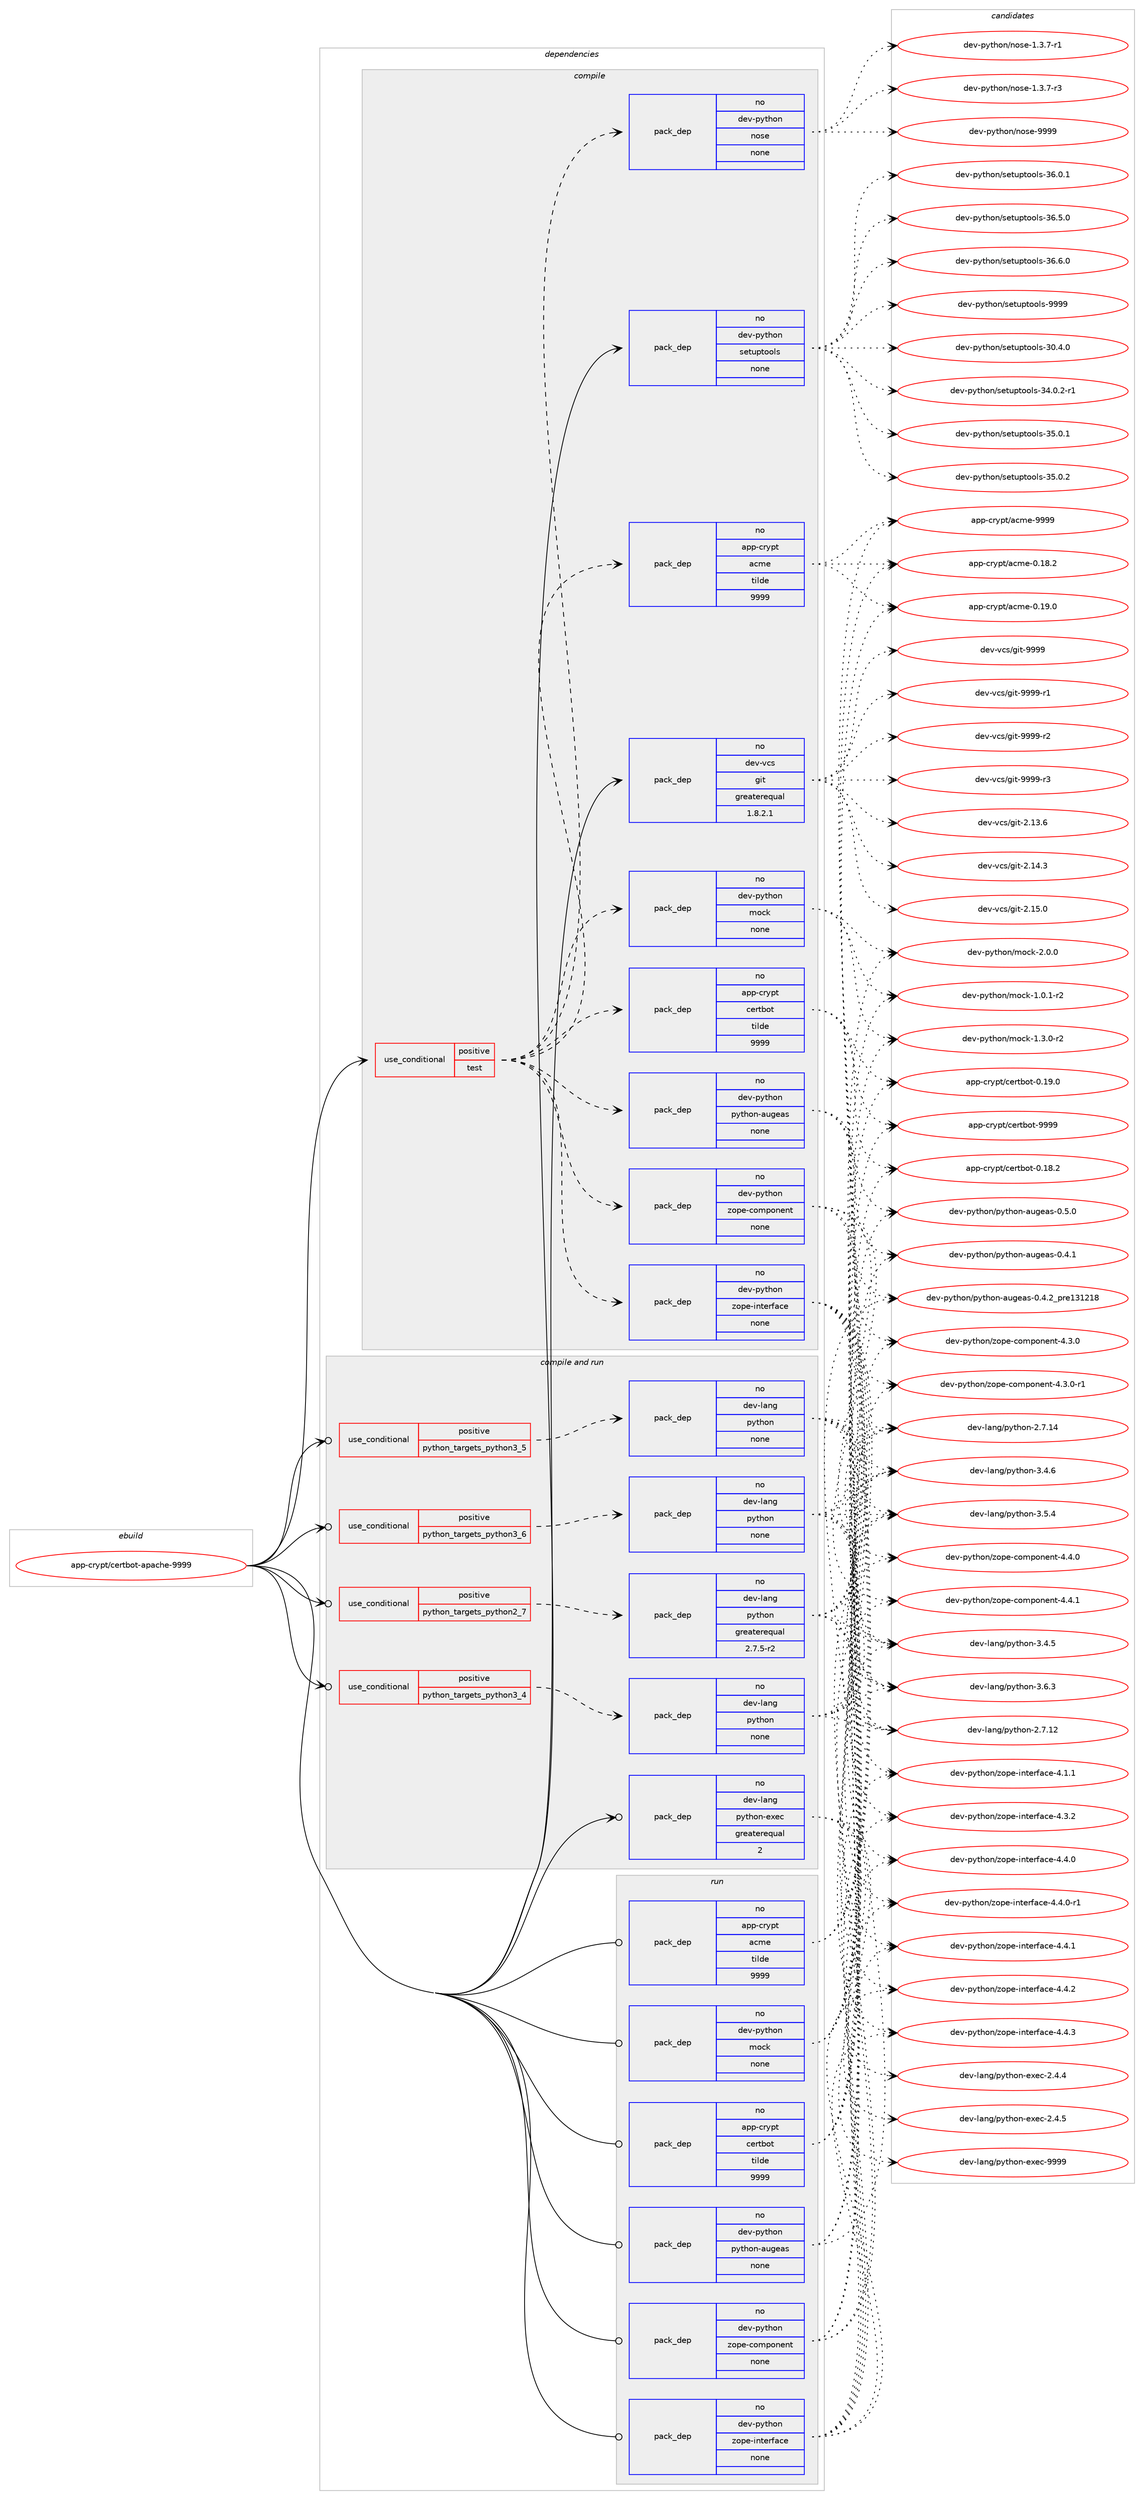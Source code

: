 digraph prolog {

# *************
# Graph options
# *************

newrank=true;
concentrate=true;
compound=true;
graph [rankdir=LR,fontname=Helvetica,fontsize=10,ranksep=1.5];#, ranksep=2.5, nodesep=0.2];
edge  [arrowhead=vee];
node  [fontname=Helvetica,fontsize=10];

# **********
# The ebuild
# **********

subgraph cluster_leftcol {
color=gray;
rank=same;
label=<<i>ebuild</i>>;
id [label="app-crypt/certbot-apache-9999", color=red, width=4, href="../app-crypt/certbot-apache-9999.svg"];
}

# ****************
# The dependencies
# ****************

subgraph cluster_midcol {
color=gray;
label=<<i>dependencies</i>>;
subgraph cluster_compile {
fillcolor="#eeeeee";
style=filled;
label=<<i>compile</i>>;
subgraph cond3264 {
dependency12296 [label=<<TABLE BORDER="0" CELLBORDER="1" CELLSPACING="0" CELLPADDING="4"><TR><TD ROWSPAN="3" CELLPADDING="10">use_conditional</TD></TR><TR><TD>positive</TD></TR><TR><TD>test</TD></TR></TABLE>>, shape=none, color=red];
subgraph pack8808 {
dependency12297 [label=<<TABLE BORDER="0" CELLBORDER="1" CELLSPACING="0" CELLPADDING="4" WIDTH="220"><TR><TD ROWSPAN="6" CELLPADDING="30">pack_dep</TD></TR><TR><TD WIDTH="110">no</TD></TR><TR><TD>app-crypt</TD></TR><TR><TD>certbot</TD></TR><TR><TD>tilde</TD></TR><TR><TD>9999</TD></TR></TABLE>>, shape=none, color=blue];
}
dependency12296:e -> dependency12297:w [weight=20,style="dashed",arrowhead="vee"];
subgraph pack8809 {
dependency12298 [label=<<TABLE BORDER="0" CELLBORDER="1" CELLSPACING="0" CELLPADDING="4" WIDTH="220"><TR><TD ROWSPAN="6" CELLPADDING="30">pack_dep</TD></TR><TR><TD WIDTH="110">no</TD></TR><TR><TD>app-crypt</TD></TR><TR><TD>acme</TD></TR><TR><TD>tilde</TD></TR><TR><TD>9999</TD></TR></TABLE>>, shape=none, color=blue];
}
dependency12296:e -> dependency12298:w [weight=20,style="dashed",arrowhead="vee"];
subgraph pack8810 {
dependency12299 [label=<<TABLE BORDER="0" CELLBORDER="1" CELLSPACING="0" CELLPADDING="4" WIDTH="220"><TR><TD ROWSPAN="6" CELLPADDING="30">pack_dep</TD></TR><TR><TD WIDTH="110">no</TD></TR><TR><TD>dev-python</TD></TR><TR><TD>mock</TD></TR><TR><TD>none</TD></TR><TR><TD></TD></TR></TABLE>>, shape=none, color=blue];
}
dependency12296:e -> dependency12299:w [weight=20,style="dashed",arrowhead="vee"];
subgraph pack8811 {
dependency12300 [label=<<TABLE BORDER="0" CELLBORDER="1" CELLSPACING="0" CELLPADDING="4" WIDTH="220"><TR><TD ROWSPAN="6" CELLPADDING="30">pack_dep</TD></TR><TR><TD WIDTH="110">no</TD></TR><TR><TD>dev-python</TD></TR><TR><TD>python-augeas</TD></TR><TR><TD>none</TD></TR><TR><TD></TD></TR></TABLE>>, shape=none, color=blue];
}
dependency12296:e -> dependency12300:w [weight=20,style="dashed",arrowhead="vee"];
subgraph pack8812 {
dependency12301 [label=<<TABLE BORDER="0" CELLBORDER="1" CELLSPACING="0" CELLPADDING="4" WIDTH="220"><TR><TD ROWSPAN="6" CELLPADDING="30">pack_dep</TD></TR><TR><TD WIDTH="110">no</TD></TR><TR><TD>dev-python</TD></TR><TR><TD>zope-component</TD></TR><TR><TD>none</TD></TR><TR><TD></TD></TR></TABLE>>, shape=none, color=blue];
}
dependency12296:e -> dependency12301:w [weight=20,style="dashed",arrowhead="vee"];
subgraph pack8813 {
dependency12302 [label=<<TABLE BORDER="0" CELLBORDER="1" CELLSPACING="0" CELLPADDING="4" WIDTH="220"><TR><TD ROWSPAN="6" CELLPADDING="30">pack_dep</TD></TR><TR><TD WIDTH="110">no</TD></TR><TR><TD>dev-python</TD></TR><TR><TD>zope-interface</TD></TR><TR><TD>none</TD></TR><TR><TD></TD></TR></TABLE>>, shape=none, color=blue];
}
dependency12296:e -> dependency12302:w [weight=20,style="dashed",arrowhead="vee"];
subgraph pack8814 {
dependency12303 [label=<<TABLE BORDER="0" CELLBORDER="1" CELLSPACING="0" CELLPADDING="4" WIDTH="220"><TR><TD ROWSPAN="6" CELLPADDING="30">pack_dep</TD></TR><TR><TD WIDTH="110">no</TD></TR><TR><TD>dev-python</TD></TR><TR><TD>nose</TD></TR><TR><TD>none</TD></TR><TR><TD></TD></TR></TABLE>>, shape=none, color=blue];
}
dependency12296:e -> dependency12303:w [weight=20,style="dashed",arrowhead="vee"];
}
id:e -> dependency12296:w [weight=20,style="solid",arrowhead="vee"];
subgraph pack8815 {
dependency12304 [label=<<TABLE BORDER="0" CELLBORDER="1" CELLSPACING="0" CELLPADDING="4" WIDTH="220"><TR><TD ROWSPAN="6" CELLPADDING="30">pack_dep</TD></TR><TR><TD WIDTH="110">no</TD></TR><TR><TD>dev-python</TD></TR><TR><TD>setuptools</TD></TR><TR><TD>none</TD></TR><TR><TD></TD></TR></TABLE>>, shape=none, color=blue];
}
id:e -> dependency12304:w [weight=20,style="solid",arrowhead="vee"];
subgraph pack8816 {
dependency12305 [label=<<TABLE BORDER="0" CELLBORDER="1" CELLSPACING="0" CELLPADDING="4" WIDTH="220"><TR><TD ROWSPAN="6" CELLPADDING="30">pack_dep</TD></TR><TR><TD WIDTH="110">no</TD></TR><TR><TD>dev-vcs</TD></TR><TR><TD>git</TD></TR><TR><TD>greaterequal</TD></TR><TR><TD>1.8.2.1</TD></TR></TABLE>>, shape=none, color=blue];
}
id:e -> dependency12305:w [weight=20,style="solid",arrowhead="vee"];
}
subgraph cluster_compileandrun {
fillcolor="#eeeeee";
style=filled;
label=<<i>compile and run</i>>;
subgraph cond3265 {
dependency12306 [label=<<TABLE BORDER="0" CELLBORDER="1" CELLSPACING="0" CELLPADDING="4"><TR><TD ROWSPAN="3" CELLPADDING="10">use_conditional</TD></TR><TR><TD>positive</TD></TR><TR><TD>python_targets_python2_7</TD></TR></TABLE>>, shape=none, color=red];
subgraph pack8817 {
dependency12307 [label=<<TABLE BORDER="0" CELLBORDER="1" CELLSPACING="0" CELLPADDING="4" WIDTH="220"><TR><TD ROWSPAN="6" CELLPADDING="30">pack_dep</TD></TR><TR><TD WIDTH="110">no</TD></TR><TR><TD>dev-lang</TD></TR><TR><TD>python</TD></TR><TR><TD>greaterequal</TD></TR><TR><TD>2.7.5-r2</TD></TR></TABLE>>, shape=none, color=blue];
}
dependency12306:e -> dependency12307:w [weight=20,style="dashed",arrowhead="vee"];
}
id:e -> dependency12306:w [weight=20,style="solid",arrowhead="odotvee"];
subgraph cond3266 {
dependency12308 [label=<<TABLE BORDER="0" CELLBORDER="1" CELLSPACING="0" CELLPADDING="4"><TR><TD ROWSPAN="3" CELLPADDING="10">use_conditional</TD></TR><TR><TD>positive</TD></TR><TR><TD>python_targets_python3_4</TD></TR></TABLE>>, shape=none, color=red];
subgraph pack8818 {
dependency12309 [label=<<TABLE BORDER="0" CELLBORDER="1" CELLSPACING="0" CELLPADDING="4" WIDTH="220"><TR><TD ROWSPAN="6" CELLPADDING="30">pack_dep</TD></TR><TR><TD WIDTH="110">no</TD></TR><TR><TD>dev-lang</TD></TR><TR><TD>python</TD></TR><TR><TD>none</TD></TR><TR><TD></TD></TR></TABLE>>, shape=none, color=blue];
}
dependency12308:e -> dependency12309:w [weight=20,style="dashed",arrowhead="vee"];
}
id:e -> dependency12308:w [weight=20,style="solid",arrowhead="odotvee"];
subgraph cond3267 {
dependency12310 [label=<<TABLE BORDER="0" CELLBORDER="1" CELLSPACING="0" CELLPADDING="4"><TR><TD ROWSPAN="3" CELLPADDING="10">use_conditional</TD></TR><TR><TD>positive</TD></TR><TR><TD>python_targets_python3_5</TD></TR></TABLE>>, shape=none, color=red];
subgraph pack8819 {
dependency12311 [label=<<TABLE BORDER="0" CELLBORDER="1" CELLSPACING="0" CELLPADDING="4" WIDTH="220"><TR><TD ROWSPAN="6" CELLPADDING="30">pack_dep</TD></TR><TR><TD WIDTH="110">no</TD></TR><TR><TD>dev-lang</TD></TR><TR><TD>python</TD></TR><TR><TD>none</TD></TR><TR><TD></TD></TR></TABLE>>, shape=none, color=blue];
}
dependency12310:e -> dependency12311:w [weight=20,style="dashed",arrowhead="vee"];
}
id:e -> dependency12310:w [weight=20,style="solid",arrowhead="odotvee"];
subgraph cond3268 {
dependency12312 [label=<<TABLE BORDER="0" CELLBORDER="1" CELLSPACING="0" CELLPADDING="4"><TR><TD ROWSPAN="3" CELLPADDING="10">use_conditional</TD></TR><TR><TD>positive</TD></TR><TR><TD>python_targets_python3_6</TD></TR></TABLE>>, shape=none, color=red];
subgraph pack8820 {
dependency12313 [label=<<TABLE BORDER="0" CELLBORDER="1" CELLSPACING="0" CELLPADDING="4" WIDTH="220"><TR><TD ROWSPAN="6" CELLPADDING="30">pack_dep</TD></TR><TR><TD WIDTH="110">no</TD></TR><TR><TD>dev-lang</TD></TR><TR><TD>python</TD></TR><TR><TD>none</TD></TR><TR><TD></TD></TR></TABLE>>, shape=none, color=blue];
}
dependency12312:e -> dependency12313:w [weight=20,style="dashed",arrowhead="vee"];
}
id:e -> dependency12312:w [weight=20,style="solid",arrowhead="odotvee"];
subgraph pack8821 {
dependency12314 [label=<<TABLE BORDER="0" CELLBORDER="1" CELLSPACING="0" CELLPADDING="4" WIDTH="220"><TR><TD ROWSPAN="6" CELLPADDING="30">pack_dep</TD></TR><TR><TD WIDTH="110">no</TD></TR><TR><TD>dev-lang</TD></TR><TR><TD>python-exec</TD></TR><TR><TD>greaterequal</TD></TR><TR><TD>2</TD></TR></TABLE>>, shape=none, color=blue];
}
id:e -> dependency12314:w [weight=20,style="solid",arrowhead="odotvee"];
}
subgraph cluster_run {
fillcolor="#eeeeee";
style=filled;
label=<<i>run</i>>;
subgraph pack8822 {
dependency12315 [label=<<TABLE BORDER="0" CELLBORDER="1" CELLSPACING="0" CELLPADDING="4" WIDTH="220"><TR><TD ROWSPAN="6" CELLPADDING="30">pack_dep</TD></TR><TR><TD WIDTH="110">no</TD></TR><TR><TD>app-crypt</TD></TR><TR><TD>acme</TD></TR><TR><TD>tilde</TD></TR><TR><TD>9999</TD></TR></TABLE>>, shape=none, color=blue];
}
id:e -> dependency12315:w [weight=20,style="solid",arrowhead="odot"];
subgraph pack8823 {
dependency12316 [label=<<TABLE BORDER="0" CELLBORDER="1" CELLSPACING="0" CELLPADDING="4" WIDTH="220"><TR><TD ROWSPAN="6" CELLPADDING="30">pack_dep</TD></TR><TR><TD WIDTH="110">no</TD></TR><TR><TD>app-crypt</TD></TR><TR><TD>certbot</TD></TR><TR><TD>tilde</TD></TR><TR><TD>9999</TD></TR></TABLE>>, shape=none, color=blue];
}
id:e -> dependency12316:w [weight=20,style="solid",arrowhead="odot"];
subgraph pack8824 {
dependency12317 [label=<<TABLE BORDER="0" CELLBORDER="1" CELLSPACING="0" CELLPADDING="4" WIDTH="220"><TR><TD ROWSPAN="6" CELLPADDING="30">pack_dep</TD></TR><TR><TD WIDTH="110">no</TD></TR><TR><TD>dev-python</TD></TR><TR><TD>mock</TD></TR><TR><TD>none</TD></TR><TR><TD></TD></TR></TABLE>>, shape=none, color=blue];
}
id:e -> dependency12317:w [weight=20,style="solid",arrowhead="odot"];
subgraph pack8825 {
dependency12318 [label=<<TABLE BORDER="0" CELLBORDER="1" CELLSPACING="0" CELLPADDING="4" WIDTH="220"><TR><TD ROWSPAN="6" CELLPADDING="30">pack_dep</TD></TR><TR><TD WIDTH="110">no</TD></TR><TR><TD>dev-python</TD></TR><TR><TD>python-augeas</TD></TR><TR><TD>none</TD></TR><TR><TD></TD></TR></TABLE>>, shape=none, color=blue];
}
id:e -> dependency12318:w [weight=20,style="solid",arrowhead="odot"];
subgraph pack8826 {
dependency12319 [label=<<TABLE BORDER="0" CELLBORDER="1" CELLSPACING="0" CELLPADDING="4" WIDTH="220"><TR><TD ROWSPAN="6" CELLPADDING="30">pack_dep</TD></TR><TR><TD WIDTH="110">no</TD></TR><TR><TD>dev-python</TD></TR><TR><TD>zope-component</TD></TR><TR><TD>none</TD></TR><TR><TD></TD></TR></TABLE>>, shape=none, color=blue];
}
id:e -> dependency12319:w [weight=20,style="solid",arrowhead="odot"];
subgraph pack8827 {
dependency12320 [label=<<TABLE BORDER="0" CELLBORDER="1" CELLSPACING="0" CELLPADDING="4" WIDTH="220"><TR><TD ROWSPAN="6" CELLPADDING="30">pack_dep</TD></TR><TR><TD WIDTH="110">no</TD></TR><TR><TD>dev-python</TD></TR><TR><TD>zope-interface</TD></TR><TR><TD>none</TD></TR><TR><TD></TD></TR></TABLE>>, shape=none, color=blue];
}
id:e -> dependency12320:w [weight=20,style="solid",arrowhead="odot"];
}
}

# **************
# The candidates
# **************

subgraph cluster_choices {
rank=same;
color=gray;
label=<<i>candidates</i>>;

subgraph choice8808 {
color=black;
nodesep=1;
choice97112112459911412111211647991011141169811111645484649564650 [label="app-crypt/certbot-0.18.2", color=red, width=4,href="../app-crypt/certbot-0.18.2.svg"];
choice97112112459911412111211647991011141169811111645484649574648 [label="app-crypt/certbot-0.19.0", color=red, width=4,href="../app-crypt/certbot-0.19.0.svg"];
choice9711211245991141211121164799101114116981111164557575757 [label="app-crypt/certbot-9999", color=red, width=4,href="../app-crypt/certbot-9999.svg"];
dependency12297:e -> choice97112112459911412111211647991011141169811111645484649564650:w [style=dotted,weight="100"];
dependency12297:e -> choice97112112459911412111211647991011141169811111645484649574648:w [style=dotted,weight="100"];
dependency12297:e -> choice9711211245991141211121164799101114116981111164557575757:w [style=dotted,weight="100"];
}
subgraph choice8809 {
color=black;
nodesep=1;
choice97112112459911412111211647979910910145484649564650 [label="app-crypt/acme-0.18.2", color=red, width=4,href="../app-crypt/acme-0.18.2.svg"];
choice97112112459911412111211647979910910145484649574648 [label="app-crypt/acme-0.19.0", color=red, width=4,href="../app-crypt/acme-0.19.0.svg"];
choice9711211245991141211121164797991091014557575757 [label="app-crypt/acme-9999", color=red, width=4,href="../app-crypt/acme-9999.svg"];
dependency12298:e -> choice97112112459911412111211647979910910145484649564650:w [style=dotted,weight="100"];
dependency12298:e -> choice97112112459911412111211647979910910145484649574648:w [style=dotted,weight="100"];
dependency12298:e -> choice9711211245991141211121164797991091014557575757:w [style=dotted,weight="100"];
}
subgraph choice8810 {
color=black;
nodesep=1;
choice1001011184511212111610411111047109111991074549464846494511450 [label="dev-python/mock-1.0.1-r2", color=red, width=4,href="../dev-python/mock-1.0.1-r2.svg"];
choice1001011184511212111610411111047109111991074549465146484511450 [label="dev-python/mock-1.3.0-r2", color=red, width=4,href="../dev-python/mock-1.3.0-r2.svg"];
choice100101118451121211161041111104710911199107455046484648 [label="dev-python/mock-2.0.0", color=red, width=4,href="../dev-python/mock-2.0.0.svg"];
dependency12299:e -> choice1001011184511212111610411111047109111991074549464846494511450:w [style=dotted,weight="100"];
dependency12299:e -> choice1001011184511212111610411111047109111991074549465146484511450:w [style=dotted,weight="100"];
dependency12299:e -> choice100101118451121211161041111104710911199107455046484648:w [style=dotted,weight="100"];
}
subgraph choice8811 {
color=black;
nodesep=1;
choice1001011184511212111610411111047112121116104111110459711710310197115454846524649 [label="dev-python/python-augeas-0.4.1", color=red, width=4,href="../dev-python/python-augeas-0.4.1.svg"];
choice100101118451121211161041111104711212111610411111045971171031019711545484652465095112114101495149504956 [label="dev-python/python-augeas-0.4.2_pre131218", color=red, width=4,href="../dev-python/python-augeas-0.4.2_pre131218.svg"];
choice1001011184511212111610411111047112121116104111110459711710310197115454846534648 [label="dev-python/python-augeas-0.5.0", color=red, width=4,href="../dev-python/python-augeas-0.5.0.svg"];
dependency12300:e -> choice1001011184511212111610411111047112121116104111110459711710310197115454846524649:w [style=dotted,weight="100"];
dependency12300:e -> choice100101118451121211161041111104711212111610411111045971171031019711545484652465095112114101495149504956:w [style=dotted,weight="100"];
dependency12300:e -> choice1001011184511212111610411111047112121116104111110459711710310197115454846534648:w [style=dotted,weight="100"];
}
subgraph choice8812 {
color=black;
nodesep=1;
choice10010111845112121116104111110471221111121014599111109112111110101110116455246514648 [label="dev-python/zope-component-4.3.0", color=red, width=4,href="../dev-python/zope-component-4.3.0.svg"];
choice100101118451121211161041111104712211111210145991111091121111101011101164552465146484511449 [label="dev-python/zope-component-4.3.0-r1", color=red, width=4,href="../dev-python/zope-component-4.3.0-r1.svg"];
choice10010111845112121116104111110471221111121014599111109112111110101110116455246524648 [label="dev-python/zope-component-4.4.0", color=red, width=4,href="../dev-python/zope-component-4.4.0.svg"];
choice10010111845112121116104111110471221111121014599111109112111110101110116455246524649 [label="dev-python/zope-component-4.4.1", color=red, width=4,href="../dev-python/zope-component-4.4.1.svg"];
dependency12301:e -> choice10010111845112121116104111110471221111121014599111109112111110101110116455246514648:w [style=dotted,weight="100"];
dependency12301:e -> choice100101118451121211161041111104712211111210145991111091121111101011101164552465146484511449:w [style=dotted,weight="100"];
dependency12301:e -> choice10010111845112121116104111110471221111121014599111109112111110101110116455246524648:w [style=dotted,weight="100"];
dependency12301:e -> choice10010111845112121116104111110471221111121014599111109112111110101110116455246524649:w [style=dotted,weight="100"];
}
subgraph choice8813 {
color=black;
nodesep=1;
choice1001011184511212111610411111047122111112101451051101161011141029799101455246494649 [label="dev-python/zope-interface-4.1.1", color=red, width=4,href="../dev-python/zope-interface-4.1.1.svg"];
choice1001011184511212111610411111047122111112101451051101161011141029799101455246514650 [label="dev-python/zope-interface-4.3.2", color=red, width=4,href="../dev-python/zope-interface-4.3.2.svg"];
choice1001011184511212111610411111047122111112101451051101161011141029799101455246524648 [label="dev-python/zope-interface-4.4.0", color=red, width=4,href="../dev-python/zope-interface-4.4.0.svg"];
choice10010111845112121116104111110471221111121014510511011610111410297991014552465246484511449 [label="dev-python/zope-interface-4.4.0-r1", color=red, width=4,href="../dev-python/zope-interface-4.4.0-r1.svg"];
choice1001011184511212111610411111047122111112101451051101161011141029799101455246524649 [label="dev-python/zope-interface-4.4.1", color=red, width=4,href="../dev-python/zope-interface-4.4.1.svg"];
choice1001011184511212111610411111047122111112101451051101161011141029799101455246524650 [label="dev-python/zope-interface-4.4.2", color=red, width=4,href="../dev-python/zope-interface-4.4.2.svg"];
choice1001011184511212111610411111047122111112101451051101161011141029799101455246524651 [label="dev-python/zope-interface-4.4.3", color=red, width=4,href="../dev-python/zope-interface-4.4.3.svg"];
dependency12302:e -> choice1001011184511212111610411111047122111112101451051101161011141029799101455246494649:w [style=dotted,weight="100"];
dependency12302:e -> choice1001011184511212111610411111047122111112101451051101161011141029799101455246514650:w [style=dotted,weight="100"];
dependency12302:e -> choice1001011184511212111610411111047122111112101451051101161011141029799101455246524648:w [style=dotted,weight="100"];
dependency12302:e -> choice10010111845112121116104111110471221111121014510511011610111410297991014552465246484511449:w [style=dotted,weight="100"];
dependency12302:e -> choice1001011184511212111610411111047122111112101451051101161011141029799101455246524649:w [style=dotted,weight="100"];
dependency12302:e -> choice1001011184511212111610411111047122111112101451051101161011141029799101455246524650:w [style=dotted,weight="100"];
dependency12302:e -> choice1001011184511212111610411111047122111112101451051101161011141029799101455246524651:w [style=dotted,weight="100"];
}
subgraph choice8814 {
color=black;
nodesep=1;
choice10010111845112121116104111110471101111151014549465146554511449 [label="dev-python/nose-1.3.7-r1", color=red, width=4,href="../dev-python/nose-1.3.7-r1.svg"];
choice10010111845112121116104111110471101111151014549465146554511451 [label="dev-python/nose-1.3.7-r3", color=red, width=4,href="../dev-python/nose-1.3.7-r3.svg"];
choice10010111845112121116104111110471101111151014557575757 [label="dev-python/nose-9999", color=red, width=4,href="../dev-python/nose-9999.svg"];
dependency12303:e -> choice10010111845112121116104111110471101111151014549465146554511449:w [style=dotted,weight="100"];
dependency12303:e -> choice10010111845112121116104111110471101111151014549465146554511451:w [style=dotted,weight="100"];
dependency12303:e -> choice10010111845112121116104111110471101111151014557575757:w [style=dotted,weight="100"];
}
subgraph choice8815 {
color=black;
nodesep=1;
choice100101118451121211161041111104711510111611711211611111110811545514846524648 [label="dev-python/setuptools-30.4.0", color=red, width=4,href="../dev-python/setuptools-30.4.0.svg"];
choice1001011184511212111610411111047115101116117112116111111108115455152464846504511449 [label="dev-python/setuptools-34.0.2-r1", color=red, width=4,href="../dev-python/setuptools-34.0.2-r1.svg"];
choice100101118451121211161041111104711510111611711211611111110811545515346484649 [label="dev-python/setuptools-35.0.1", color=red, width=4,href="../dev-python/setuptools-35.0.1.svg"];
choice100101118451121211161041111104711510111611711211611111110811545515346484650 [label="dev-python/setuptools-35.0.2", color=red, width=4,href="../dev-python/setuptools-35.0.2.svg"];
choice100101118451121211161041111104711510111611711211611111110811545515446484649 [label="dev-python/setuptools-36.0.1", color=red, width=4,href="../dev-python/setuptools-36.0.1.svg"];
choice100101118451121211161041111104711510111611711211611111110811545515446534648 [label="dev-python/setuptools-36.5.0", color=red, width=4,href="../dev-python/setuptools-36.5.0.svg"];
choice100101118451121211161041111104711510111611711211611111110811545515446544648 [label="dev-python/setuptools-36.6.0", color=red, width=4,href="../dev-python/setuptools-36.6.0.svg"];
choice10010111845112121116104111110471151011161171121161111111081154557575757 [label="dev-python/setuptools-9999", color=red, width=4,href="../dev-python/setuptools-9999.svg"];
dependency12304:e -> choice100101118451121211161041111104711510111611711211611111110811545514846524648:w [style=dotted,weight="100"];
dependency12304:e -> choice1001011184511212111610411111047115101116117112116111111108115455152464846504511449:w [style=dotted,weight="100"];
dependency12304:e -> choice100101118451121211161041111104711510111611711211611111110811545515346484649:w [style=dotted,weight="100"];
dependency12304:e -> choice100101118451121211161041111104711510111611711211611111110811545515346484650:w [style=dotted,weight="100"];
dependency12304:e -> choice100101118451121211161041111104711510111611711211611111110811545515446484649:w [style=dotted,weight="100"];
dependency12304:e -> choice100101118451121211161041111104711510111611711211611111110811545515446534648:w [style=dotted,weight="100"];
dependency12304:e -> choice100101118451121211161041111104711510111611711211611111110811545515446544648:w [style=dotted,weight="100"];
dependency12304:e -> choice10010111845112121116104111110471151011161171121161111111081154557575757:w [style=dotted,weight="100"];
}
subgraph choice8816 {
color=black;
nodesep=1;
choice10010111845118991154710310511645504649514654 [label="dev-vcs/git-2.13.6", color=red, width=4,href="../dev-vcs/git-2.13.6.svg"];
choice10010111845118991154710310511645504649524651 [label="dev-vcs/git-2.14.3", color=red, width=4,href="../dev-vcs/git-2.14.3.svg"];
choice10010111845118991154710310511645504649534648 [label="dev-vcs/git-2.15.0", color=red, width=4,href="../dev-vcs/git-2.15.0.svg"];
choice1001011184511899115471031051164557575757 [label="dev-vcs/git-9999", color=red, width=4,href="../dev-vcs/git-9999.svg"];
choice10010111845118991154710310511645575757574511449 [label="dev-vcs/git-9999-r1", color=red, width=4,href="../dev-vcs/git-9999-r1.svg"];
choice10010111845118991154710310511645575757574511450 [label="dev-vcs/git-9999-r2", color=red, width=4,href="../dev-vcs/git-9999-r2.svg"];
choice10010111845118991154710310511645575757574511451 [label="dev-vcs/git-9999-r3", color=red, width=4,href="../dev-vcs/git-9999-r3.svg"];
dependency12305:e -> choice10010111845118991154710310511645504649514654:w [style=dotted,weight="100"];
dependency12305:e -> choice10010111845118991154710310511645504649524651:w [style=dotted,weight="100"];
dependency12305:e -> choice10010111845118991154710310511645504649534648:w [style=dotted,weight="100"];
dependency12305:e -> choice1001011184511899115471031051164557575757:w [style=dotted,weight="100"];
dependency12305:e -> choice10010111845118991154710310511645575757574511449:w [style=dotted,weight="100"];
dependency12305:e -> choice10010111845118991154710310511645575757574511450:w [style=dotted,weight="100"];
dependency12305:e -> choice10010111845118991154710310511645575757574511451:w [style=dotted,weight="100"];
}
subgraph choice8817 {
color=black;
nodesep=1;
choice10010111845108971101034711212111610411111045504655464950 [label="dev-lang/python-2.7.12", color=red, width=4,href="../dev-lang/python-2.7.12.svg"];
choice10010111845108971101034711212111610411111045504655464952 [label="dev-lang/python-2.7.14", color=red, width=4,href="../dev-lang/python-2.7.14.svg"];
choice100101118451089711010347112121116104111110455146524653 [label="dev-lang/python-3.4.5", color=red, width=4,href="../dev-lang/python-3.4.5.svg"];
choice100101118451089711010347112121116104111110455146524654 [label="dev-lang/python-3.4.6", color=red, width=4,href="../dev-lang/python-3.4.6.svg"];
choice100101118451089711010347112121116104111110455146534652 [label="dev-lang/python-3.5.4", color=red, width=4,href="../dev-lang/python-3.5.4.svg"];
choice100101118451089711010347112121116104111110455146544651 [label="dev-lang/python-3.6.3", color=red, width=4,href="../dev-lang/python-3.6.3.svg"];
dependency12307:e -> choice10010111845108971101034711212111610411111045504655464950:w [style=dotted,weight="100"];
dependency12307:e -> choice10010111845108971101034711212111610411111045504655464952:w [style=dotted,weight="100"];
dependency12307:e -> choice100101118451089711010347112121116104111110455146524653:w [style=dotted,weight="100"];
dependency12307:e -> choice100101118451089711010347112121116104111110455146524654:w [style=dotted,weight="100"];
dependency12307:e -> choice100101118451089711010347112121116104111110455146534652:w [style=dotted,weight="100"];
dependency12307:e -> choice100101118451089711010347112121116104111110455146544651:w [style=dotted,weight="100"];
}
subgraph choice8818 {
color=black;
nodesep=1;
choice10010111845108971101034711212111610411111045504655464950 [label="dev-lang/python-2.7.12", color=red, width=4,href="../dev-lang/python-2.7.12.svg"];
choice10010111845108971101034711212111610411111045504655464952 [label="dev-lang/python-2.7.14", color=red, width=4,href="../dev-lang/python-2.7.14.svg"];
choice100101118451089711010347112121116104111110455146524653 [label="dev-lang/python-3.4.5", color=red, width=4,href="../dev-lang/python-3.4.5.svg"];
choice100101118451089711010347112121116104111110455146524654 [label="dev-lang/python-3.4.6", color=red, width=4,href="../dev-lang/python-3.4.6.svg"];
choice100101118451089711010347112121116104111110455146534652 [label="dev-lang/python-3.5.4", color=red, width=4,href="../dev-lang/python-3.5.4.svg"];
choice100101118451089711010347112121116104111110455146544651 [label="dev-lang/python-3.6.3", color=red, width=4,href="../dev-lang/python-3.6.3.svg"];
dependency12309:e -> choice10010111845108971101034711212111610411111045504655464950:w [style=dotted,weight="100"];
dependency12309:e -> choice10010111845108971101034711212111610411111045504655464952:w [style=dotted,weight="100"];
dependency12309:e -> choice100101118451089711010347112121116104111110455146524653:w [style=dotted,weight="100"];
dependency12309:e -> choice100101118451089711010347112121116104111110455146524654:w [style=dotted,weight="100"];
dependency12309:e -> choice100101118451089711010347112121116104111110455146534652:w [style=dotted,weight="100"];
dependency12309:e -> choice100101118451089711010347112121116104111110455146544651:w [style=dotted,weight="100"];
}
subgraph choice8819 {
color=black;
nodesep=1;
choice10010111845108971101034711212111610411111045504655464950 [label="dev-lang/python-2.7.12", color=red, width=4,href="../dev-lang/python-2.7.12.svg"];
choice10010111845108971101034711212111610411111045504655464952 [label="dev-lang/python-2.7.14", color=red, width=4,href="../dev-lang/python-2.7.14.svg"];
choice100101118451089711010347112121116104111110455146524653 [label="dev-lang/python-3.4.5", color=red, width=4,href="../dev-lang/python-3.4.5.svg"];
choice100101118451089711010347112121116104111110455146524654 [label="dev-lang/python-3.4.6", color=red, width=4,href="../dev-lang/python-3.4.6.svg"];
choice100101118451089711010347112121116104111110455146534652 [label="dev-lang/python-3.5.4", color=red, width=4,href="../dev-lang/python-3.5.4.svg"];
choice100101118451089711010347112121116104111110455146544651 [label="dev-lang/python-3.6.3", color=red, width=4,href="../dev-lang/python-3.6.3.svg"];
dependency12311:e -> choice10010111845108971101034711212111610411111045504655464950:w [style=dotted,weight="100"];
dependency12311:e -> choice10010111845108971101034711212111610411111045504655464952:w [style=dotted,weight="100"];
dependency12311:e -> choice100101118451089711010347112121116104111110455146524653:w [style=dotted,weight="100"];
dependency12311:e -> choice100101118451089711010347112121116104111110455146524654:w [style=dotted,weight="100"];
dependency12311:e -> choice100101118451089711010347112121116104111110455146534652:w [style=dotted,weight="100"];
dependency12311:e -> choice100101118451089711010347112121116104111110455146544651:w [style=dotted,weight="100"];
}
subgraph choice8820 {
color=black;
nodesep=1;
choice10010111845108971101034711212111610411111045504655464950 [label="dev-lang/python-2.7.12", color=red, width=4,href="../dev-lang/python-2.7.12.svg"];
choice10010111845108971101034711212111610411111045504655464952 [label="dev-lang/python-2.7.14", color=red, width=4,href="../dev-lang/python-2.7.14.svg"];
choice100101118451089711010347112121116104111110455146524653 [label="dev-lang/python-3.4.5", color=red, width=4,href="../dev-lang/python-3.4.5.svg"];
choice100101118451089711010347112121116104111110455146524654 [label="dev-lang/python-3.4.6", color=red, width=4,href="../dev-lang/python-3.4.6.svg"];
choice100101118451089711010347112121116104111110455146534652 [label="dev-lang/python-3.5.4", color=red, width=4,href="../dev-lang/python-3.5.4.svg"];
choice100101118451089711010347112121116104111110455146544651 [label="dev-lang/python-3.6.3", color=red, width=4,href="../dev-lang/python-3.6.3.svg"];
dependency12313:e -> choice10010111845108971101034711212111610411111045504655464950:w [style=dotted,weight="100"];
dependency12313:e -> choice10010111845108971101034711212111610411111045504655464952:w [style=dotted,weight="100"];
dependency12313:e -> choice100101118451089711010347112121116104111110455146524653:w [style=dotted,weight="100"];
dependency12313:e -> choice100101118451089711010347112121116104111110455146524654:w [style=dotted,weight="100"];
dependency12313:e -> choice100101118451089711010347112121116104111110455146534652:w [style=dotted,weight="100"];
dependency12313:e -> choice100101118451089711010347112121116104111110455146544651:w [style=dotted,weight="100"];
}
subgraph choice8821 {
color=black;
nodesep=1;
choice1001011184510897110103471121211161041111104510112010199455046524652 [label="dev-lang/python-exec-2.4.4", color=red, width=4,href="../dev-lang/python-exec-2.4.4.svg"];
choice1001011184510897110103471121211161041111104510112010199455046524653 [label="dev-lang/python-exec-2.4.5", color=red, width=4,href="../dev-lang/python-exec-2.4.5.svg"];
choice10010111845108971101034711212111610411111045101120101994557575757 [label="dev-lang/python-exec-9999", color=red, width=4,href="../dev-lang/python-exec-9999.svg"];
dependency12314:e -> choice1001011184510897110103471121211161041111104510112010199455046524652:w [style=dotted,weight="100"];
dependency12314:e -> choice1001011184510897110103471121211161041111104510112010199455046524653:w [style=dotted,weight="100"];
dependency12314:e -> choice10010111845108971101034711212111610411111045101120101994557575757:w [style=dotted,weight="100"];
}
subgraph choice8822 {
color=black;
nodesep=1;
choice97112112459911412111211647979910910145484649564650 [label="app-crypt/acme-0.18.2", color=red, width=4,href="../app-crypt/acme-0.18.2.svg"];
choice97112112459911412111211647979910910145484649574648 [label="app-crypt/acme-0.19.0", color=red, width=4,href="../app-crypt/acme-0.19.0.svg"];
choice9711211245991141211121164797991091014557575757 [label="app-crypt/acme-9999", color=red, width=4,href="../app-crypt/acme-9999.svg"];
dependency12315:e -> choice97112112459911412111211647979910910145484649564650:w [style=dotted,weight="100"];
dependency12315:e -> choice97112112459911412111211647979910910145484649574648:w [style=dotted,weight="100"];
dependency12315:e -> choice9711211245991141211121164797991091014557575757:w [style=dotted,weight="100"];
}
subgraph choice8823 {
color=black;
nodesep=1;
choice97112112459911412111211647991011141169811111645484649564650 [label="app-crypt/certbot-0.18.2", color=red, width=4,href="../app-crypt/certbot-0.18.2.svg"];
choice97112112459911412111211647991011141169811111645484649574648 [label="app-crypt/certbot-0.19.0", color=red, width=4,href="../app-crypt/certbot-0.19.0.svg"];
choice9711211245991141211121164799101114116981111164557575757 [label="app-crypt/certbot-9999", color=red, width=4,href="../app-crypt/certbot-9999.svg"];
dependency12316:e -> choice97112112459911412111211647991011141169811111645484649564650:w [style=dotted,weight="100"];
dependency12316:e -> choice97112112459911412111211647991011141169811111645484649574648:w [style=dotted,weight="100"];
dependency12316:e -> choice9711211245991141211121164799101114116981111164557575757:w [style=dotted,weight="100"];
}
subgraph choice8824 {
color=black;
nodesep=1;
choice1001011184511212111610411111047109111991074549464846494511450 [label="dev-python/mock-1.0.1-r2", color=red, width=4,href="../dev-python/mock-1.0.1-r2.svg"];
choice1001011184511212111610411111047109111991074549465146484511450 [label="dev-python/mock-1.3.0-r2", color=red, width=4,href="../dev-python/mock-1.3.0-r2.svg"];
choice100101118451121211161041111104710911199107455046484648 [label="dev-python/mock-2.0.0", color=red, width=4,href="../dev-python/mock-2.0.0.svg"];
dependency12317:e -> choice1001011184511212111610411111047109111991074549464846494511450:w [style=dotted,weight="100"];
dependency12317:e -> choice1001011184511212111610411111047109111991074549465146484511450:w [style=dotted,weight="100"];
dependency12317:e -> choice100101118451121211161041111104710911199107455046484648:w [style=dotted,weight="100"];
}
subgraph choice8825 {
color=black;
nodesep=1;
choice1001011184511212111610411111047112121116104111110459711710310197115454846524649 [label="dev-python/python-augeas-0.4.1", color=red, width=4,href="../dev-python/python-augeas-0.4.1.svg"];
choice100101118451121211161041111104711212111610411111045971171031019711545484652465095112114101495149504956 [label="dev-python/python-augeas-0.4.2_pre131218", color=red, width=4,href="../dev-python/python-augeas-0.4.2_pre131218.svg"];
choice1001011184511212111610411111047112121116104111110459711710310197115454846534648 [label="dev-python/python-augeas-0.5.0", color=red, width=4,href="../dev-python/python-augeas-0.5.0.svg"];
dependency12318:e -> choice1001011184511212111610411111047112121116104111110459711710310197115454846524649:w [style=dotted,weight="100"];
dependency12318:e -> choice100101118451121211161041111104711212111610411111045971171031019711545484652465095112114101495149504956:w [style=dotted,weight="100"];
dependency12318:e -> choice1001011184511212111610411111047112121116104111110459711710310197115454846534648:w [style=dotted,weight="100"];
}
subgraph choice8826 {
color=black;
nodesep=1;
choice10010111845112121116104111110471221111121014599111109112111110101110116455246514648 [label="dev-python/zope-component-4.3.0", color=red, width=4,href="../dev-python/zope-component-4.3.0.svg"];
choice100101118451121211161041111104712211111210145991111091121111101011101164552465146484511449 [label="dev-python/zope-component-4.3.0-r1", color=red, width=4,href="../dev-python/zope-component-4.3.0-r1.svg"];
choice10010111845112121116104111110471221111121014599111109112111110101110116455246524648 [label="dev-python/zope-component-4.4.0", color=red, width=4,href="../dev-python/zope-component-4.4.0.svg"];
choice10010111845112121116104111110471221111121014599111109112111110101110116455246524649 [label="dev-python/zope-component-4.4.1", color=red, width=4,href="../dev-python/zope-component-4.4.1.svg"];
dependency12319:e -> choice10010111845112121116104111110471221111121014599111109112111110101110116455246514648:w [style=dotted,weight="100"];
dependency12319:e -> choice100101118451121211161041111104712211111210145991111091121111101011101164552465146484511449:w [style=dotted,weight="100"];
dependency12319:e -> choice10010111845112121116104111110471221111121014599111109112111110101110116455246524648:w [style=dotted,weight="100"];
dependency12319:e -> choice10010111845112121116104111110471221111121014599111109112111110101110116455246524649:w [style=dotted,weight="100"];
}
subgraph choice8827 {
color=black;
nodesep=1;
choice1001011184511212111610411111047122111112101451051101161011141029799101455246494649 [label="dev-python/zope-interface-4.1.1", color=red, width=4,href="../dev-python/zope-interface-4.1.1.svg"];
choice1001011184511212111610411111047122111112101451051101161011141029799101455246514650 [label="dev-python/zope-interface-4.3.2", color=red, width=4,href="../dev-python/zope-interface-4.3.2.svg"];
choice1001011184511212111610411111047122111112101451051101161011141029799101455246524648 [label="dev-python/zope-interface-4.4.0", color=red, width=4,href="../dev-python/zope-interface-4.4.0.svg"];
choice10010111845112121116104111110471221111121014510511011610111410297991014552465246484511449 [label="dev-python/zope-interface-4.4.0-r1", color=red, width=4,href="../dev-python/zope-interface-4.4.0-r1.svg"];
choice1001011184511212111610411111047122111112101451051101161011141029799101455246524649 [label="dev-python/zope-interface-4.4.1", color=red, width=4,href="../dev-python/zope-interface-4.4.1.svg"];
choice1001011184511212111610411111047122111112101451051101161011141029799101455246524650 [label="dev-python/zope-interface-4.4.2", color=red, width=4,href="../dev-python/zope-interface-4.4.2.svg"];
choice1001011184511212111610411111047122111112101451051101161011141029799101455246524651 [label="dev-python/zope-interface-4.4.3", color=red, width=4,href="../dev-python/zope-interface-4.4.3.svg"];
dependency12320:e -> choice1001011184511212111610411111047122111112101451051101161011141029799101455246494649:w [style=dotted,weight="100"];
dependency12320:e -> choice1001011184511212111610411111047122111112101451051101161011141029799101455246514650:w [style=dotted,weight="100"];
dependency12320:e -> choice1001011184511212111610411111047122111112101451051101161011141029799101455246524648:w [style=dotted,weight="100"];
dependency12320:e -> choice10010111845112121116104111110471221111121014510511011610111410297991014552465246484511449:w [style=dotted,weight="100"];
dependency12320:e -> choice1001011184511212111610411111047122111112101451051101161011141029799101455246524649:w [style=dotted,weight="100"];
dependency12320:e -> choice1001011184511212111610411111047122111112101451051101161011141029799101455246524650:w [style=dotted,weight="100"];
dependency12320:e -> choice1001011184511212111610411111047122111112101451051101161011141029799101455246524651:w [style=dotted,weight="100"];
}
}

}
